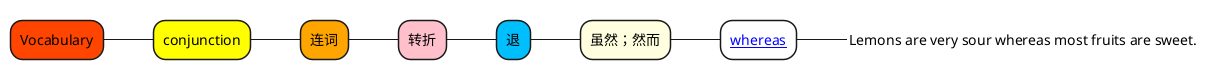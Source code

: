 @startmindmap

+[#OrangeRed] Vocabulary

++[#yellow] conjunction

+++[#Orange] 连词

++++[#Pink] 转折

+++++[#DeepSkyBlue] 退

++++++[#LightYellow] 虽然；然而
+++++++[#White] [[https://cn.bing.com/dict/search?q=whereas whereas]]
++++++++[#Aquamarine]_ Lemons are very sour whereas most fruits are sweet.












@endmindmap
